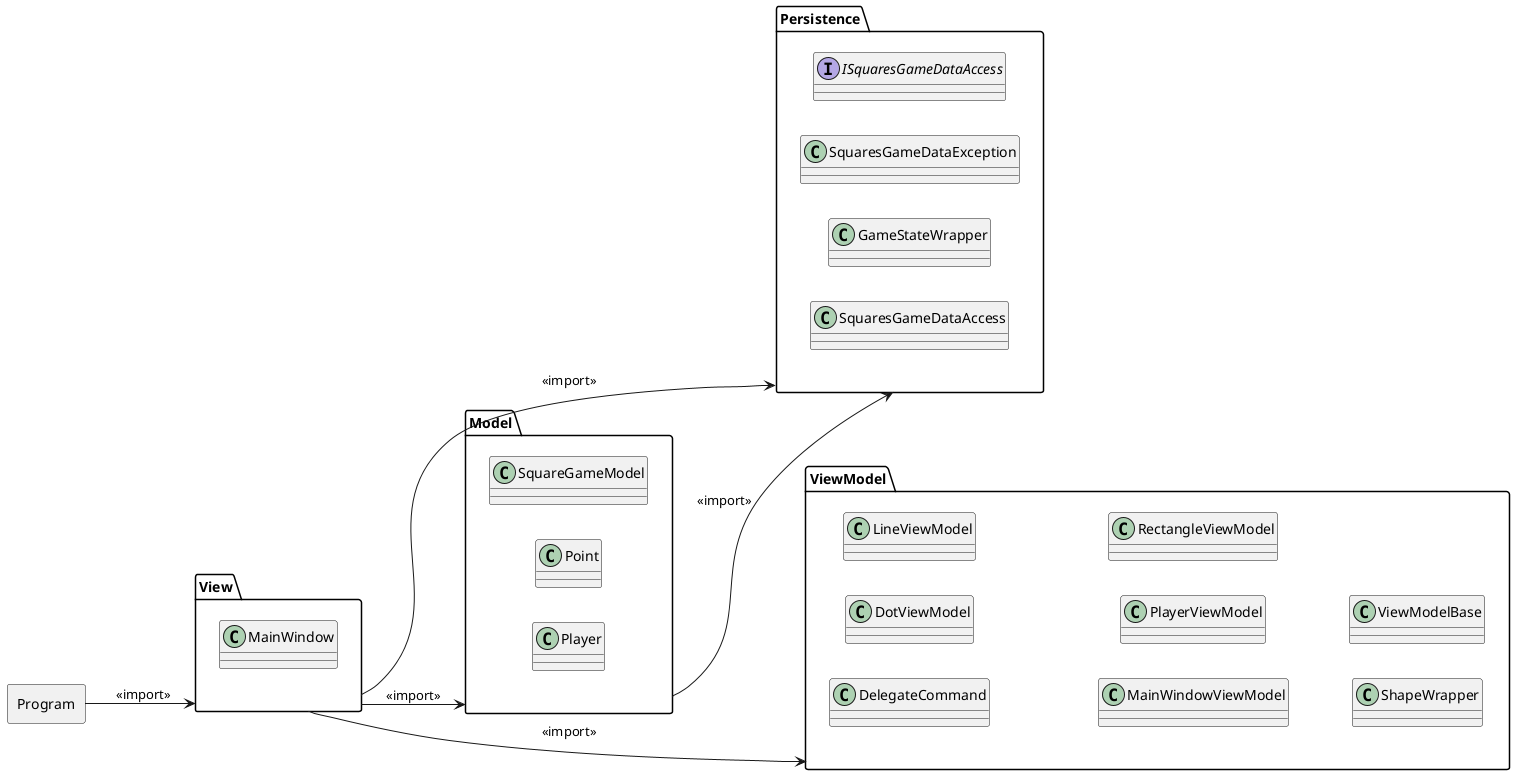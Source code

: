 @startuml
left to right direction

rectangle Program {
}

namespace View {
  class MainWindow
}

namespace Model { 
  class SquareGameModel
  class Player
  class Point
  
   Player-[hidden] SquareGameModel
   Player-[hidden] Point
}

namespace Persistence {
  interface ISquaresGameDataAccess
  class SquaresGameDataAccess
  class SquaresGameDataException
  class GameStateWrapper

  SquaresGameDataAccess -[hidden] ISquaresGameDataAccess
  SquaresGameDataAccess -[hidden] SquaresGameDataException
  SquaresGameDataAccess -[hidden] GameStateWrapper
}

namespace ViewModel {
  class DelegateCommand
  class DotViewModel
  class LineViewModel
  class MainWindowViewModel
  class PlayerViewModel
  class RectangleViewModel
  class ShapeWrapper
  class ViewModelBase
}

Program --> View : <<import>>
View ---> ViewModel : <<import>>
View --> Model : <<import>>
View -> Persistence : <<import>>
Model --> Persistence : <<import>>

@enduml